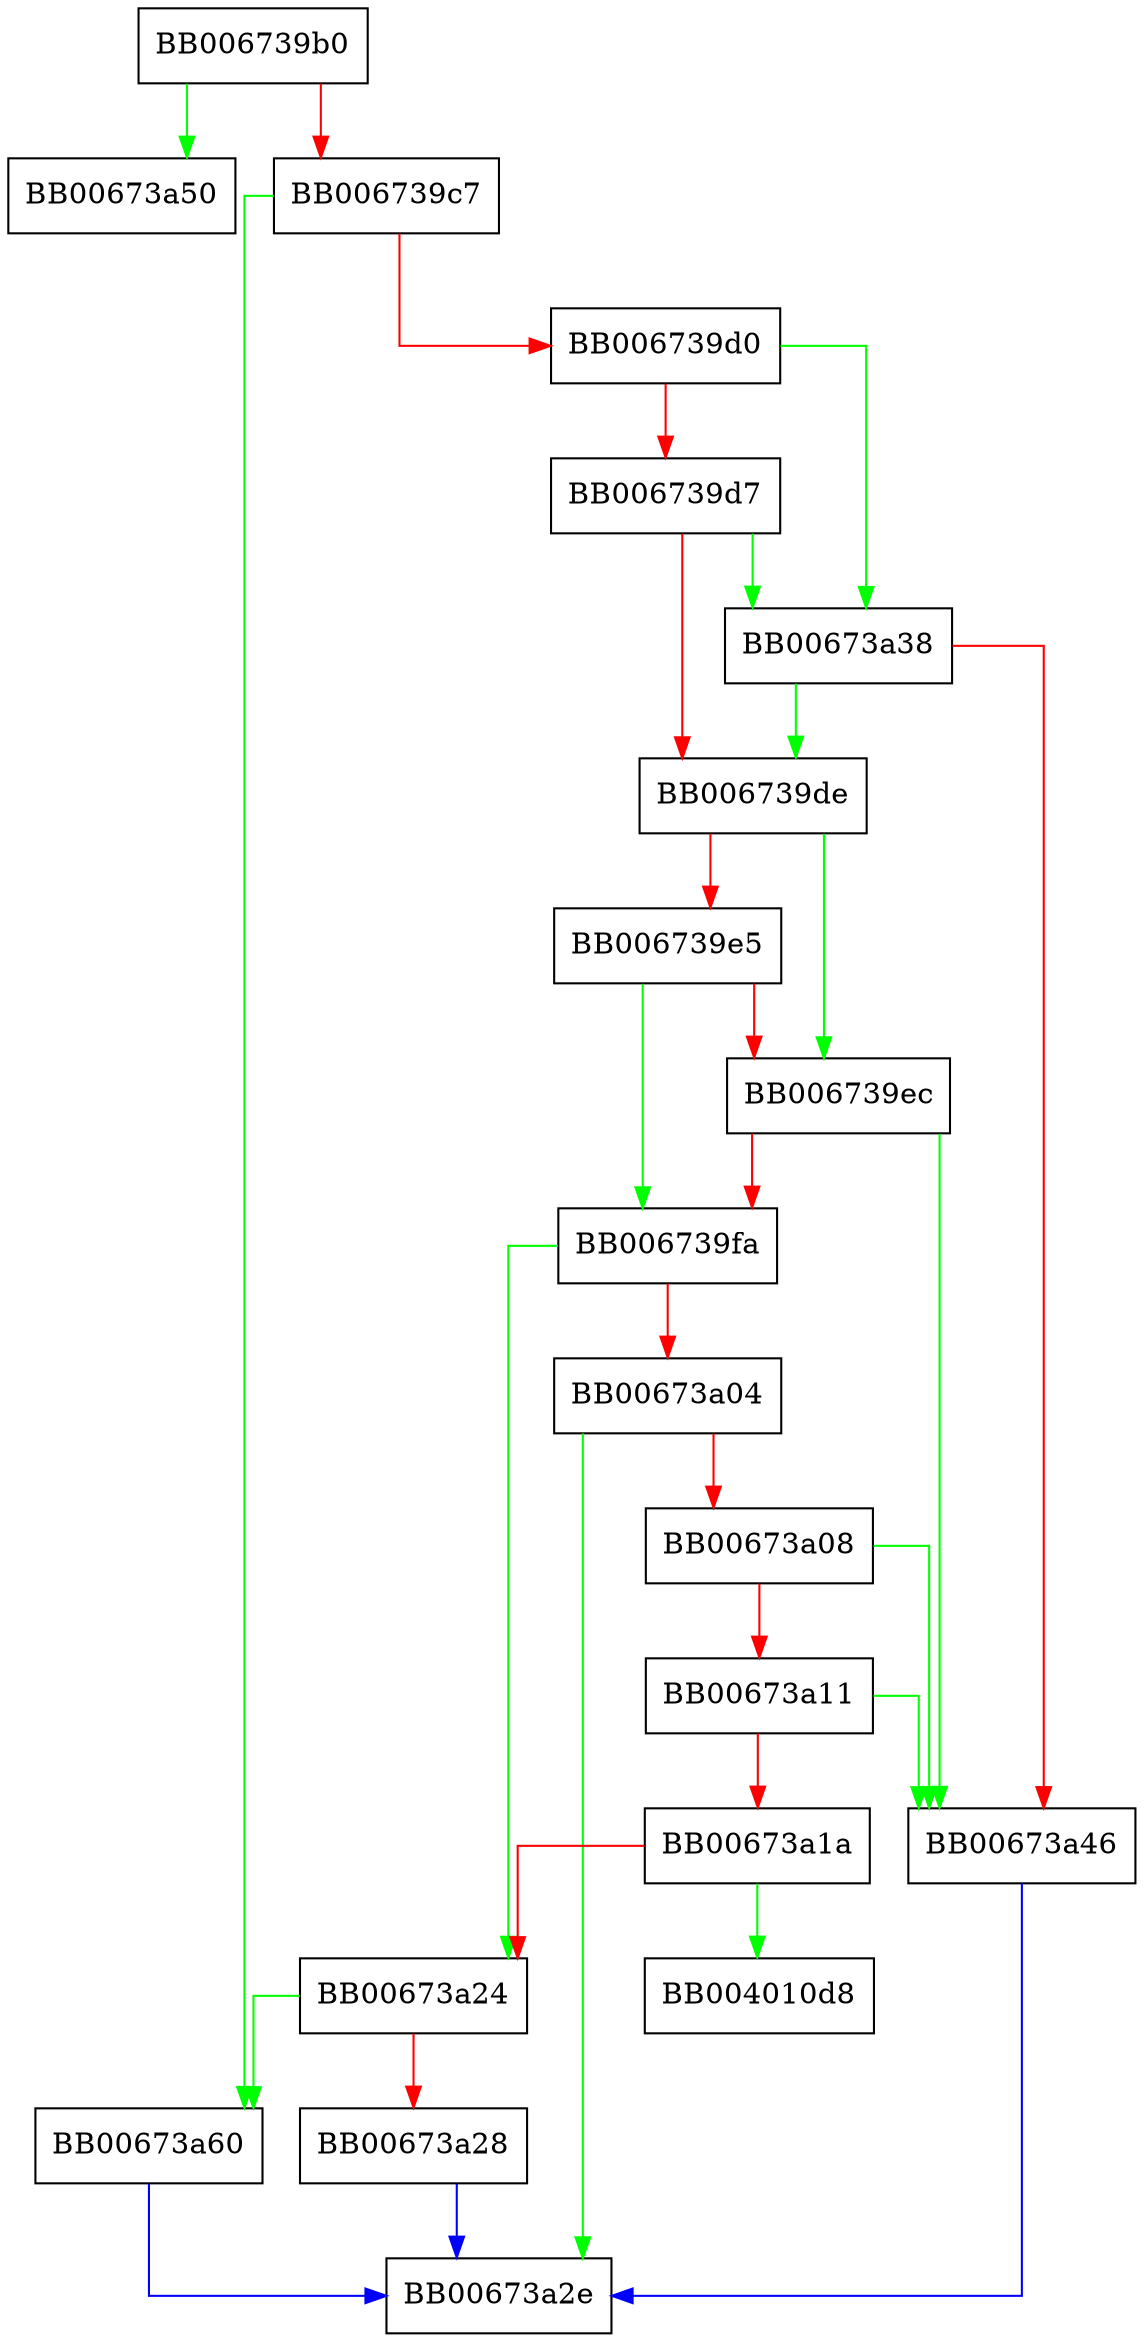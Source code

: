 digraph X509_CRL_cmp {
  node [shape="box"];
  graph [splines=ortho];
  BB006739b0 -> BB00673a50 [color="green"];
  BB006739b0 -> BB006739c7 [color="red"];
  BB006739c7 -> BB00673a60 [color="green"];
  BB006739c7 -> BB006739d0 [color="red"];
  BB006739d0 -> BB00673a38 [color="green"];
  BB006739d0 -> BB006739d7 [color="red"];
  BB006739d7 -> BB00673a38 [color="green"];
  BB006739d7 -> BB006739de [color="red"];
  BB006739de -> BB006739ec [color="green"];
  BB006739de -> BB006739e5 [color="red"];
  BB006739e5 -> BB006739fa [color="green"];
  BB006739e5 -> BB006739ec [color="red"];
  BB006739ec -> BB00673a46 [color="green"];
  BB006739ec -> BB006739fa [color="red"];
  BB006739fa -> BB00673a24 [color="green"];
  BB006739fa -> BB00673a04 [color="red"];
  BB00673a04 -> BB00673a2e [color="green"];
  BB00673a04 -> BB00673a08 [color="red"];
  BB00673a08 -> BB00673a46 [color="green"];
  BB00673a08 -> BB00673a11 [color="red"];
  BB00673a11 -> BB00673a46 [color="green"];
  BB00673a11 -> BB00673a1a [color="red"];
  BB00673a1a -> BB004010d8 [color="green"];
  BB00673a1a -> BB00673a24 [color="red"];
  BB00673a24 -> BB00673a60 [color="green"];
  BB00673a24 -> BB00673a28 [color="red"];
  BB00673a28 -> BB00673a2e [color="blue"];
  BB00673a38 -> BB006739de [color="green"];
  BB00673a38 -> BB00673a46 [color="red"];
  BB00673a46 -> BB00673a2e [color="blue"];
  BB00673a60 -> BB00673a2e [color="blue"];
}
